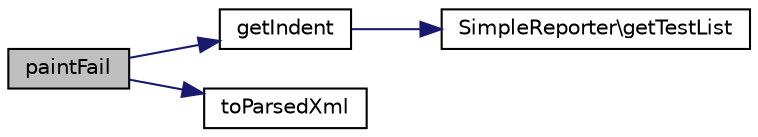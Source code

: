 digraph "paintFail"
{
  edge [fontname="Helvetica",fontsize="10",labelfontname="Helvetica",labelfontsize="10"];
  node [fontname="Helvetica",fontsize="10",shape=record];
  rankdir="LR";
  Node1 [label="paintFail",height=0.2,width=0.4,color="black", fillcolor="grey75", style="filled" fontcolor="black"];
  Node1 -> Node2 [color="midnightblue",fontsize="10",style="solid",fontname="Helvetica"];
  Node2 [label="getIndent",height=0.2,width=0.4,color="black", fillcolor="white", style="filled",URL="$class_xml_reporter.html#ac68ca16e8ca2122f36ff6fe6b8524195"];
  Node2 -> Node3 [color="midnightblue",fontsize="10",style="solid",fontname="Helvetica"];
  Node3 [label="SimpleReporter\\getTestList",height=0.2,width=0.4,color="black", fillcolor="white", style="filled",URL="$class_simple_reporter.html#a6009e1d097a757744ce44ebd4126abf7"];
  Node1 -> Node4 [color="midnightblue",fontsize="10",style="solid",fontname="Helvetica"];
  Node4 [label="toParsedXml",height=0.2,width=0.4,color="black", fillcolor="white", style="filled",URL="$class_xml_reporter.html#ae8b8fc496455c4eace6021c29c32dfa6"];
}
